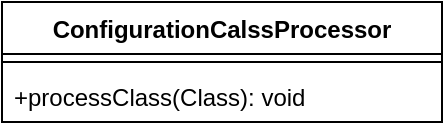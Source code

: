 <mxfile version="15.8.7" type="device"><diagram id="C5RBs43oDa-KdzZeNtuy" name="Page-1"><mxGraphModel dx="1106" dy="852" grid="1" gridSize="10" guides="1" tooltips="1" connect="1" arrows="1" fold="1" page="1" pageScale="1" pageWidth="827" pageHeight="1169" math="0" shadow="0"><root><mxCell id="WIyWlLk6GJQsqaUBKTNV-0"/><mxCell id="WIyWlLk6GJQsqaUBKTNV-1" parent="WIyWlLk6GJQsqaUBKTNV-0"/><mxCell id="A9R-Yc_keHjN_pg50fFo-4" value="ConfigurationCalssProcessor" style="swimlane;fontStyle=1;align=center;verticalAlign=top;childLayout=stackLayout;horizontal=1;startSize=26;horizontalStack=0;resizeParent=1;resizeParentMax=0;resizeLast=0;collapsible=1;marginBottom=0;" vertex="1" parent="WIyWlLk6GJQsqaUBKTNV-1"><mxGeometry x="270" y="340" width="220" height="60" as="geometry"/></mxCell><mxCell id="A9R-Yc_keHjN_pg50fFo-5" value="" style="line;strokeWidth=1;fillColor=none;align=left;verticalAlign=middle;spacingTop=-1;spacingLeft=3;spacingRight=3;rotatable=0;labelPosition=right;points=[];portConstraint=eastwest;" vertex="1" parent="A9R-Yc_keHjN_pg50fFo-4"><mxGeometry y="26" width="220" height="8" as="geometry"/></mxCell><mxCell id="A9R-Yc_keHjN_pg50fFo-6" value="+processClass(Class): void" style="text;strokeColor=none;fillColor=none;align=left;verticalAlign=top;spacingLeft=4;spacingRight=4;overflow=hidden;rotatable=0;points=[[0,0.5],[1,0.5]];portConstraint=eastwest;" vertex="1" parent="A9R-Yc_keHjN_pg50fFo-4"><mxGeometry y="34" width="220" height="26" as="geometry"/></mxCell></root></mxGraphModel></diagram></mxfile>
